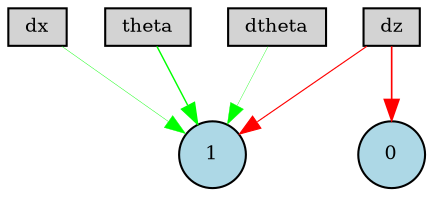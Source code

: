 digraph {
	node [fontsize=9 height=0.2 shape=circle width=0.2]
	dx [fillcolor=lightgray shape=box style=filled]
	dz [fillcolor=lightgray shape=box style=filled]
	theta [fillcolor=lightgray shape=box style=filled]
	dtheta [fillcolor=lightgray shape=box style=filled]
	0 [fillcolor=lightblue style=filled]
	1 [fillcolor=lightblue style=filled]
	theta -> 1 [color=green penwidth=0.6859784713391309 style=solid]
	dtheta -> 1 [color=green penwidth=0.17547961788805386 style=solid]
	dz -> 0 [color=red penwidth=0.7934683235851826 style=solid]
	dx -> 1 [color=green penwidth=0.20564549330891163 style=solid]
	dz -> 1 [color=red penwidth=0.5471421362494364 style=solid]
}
